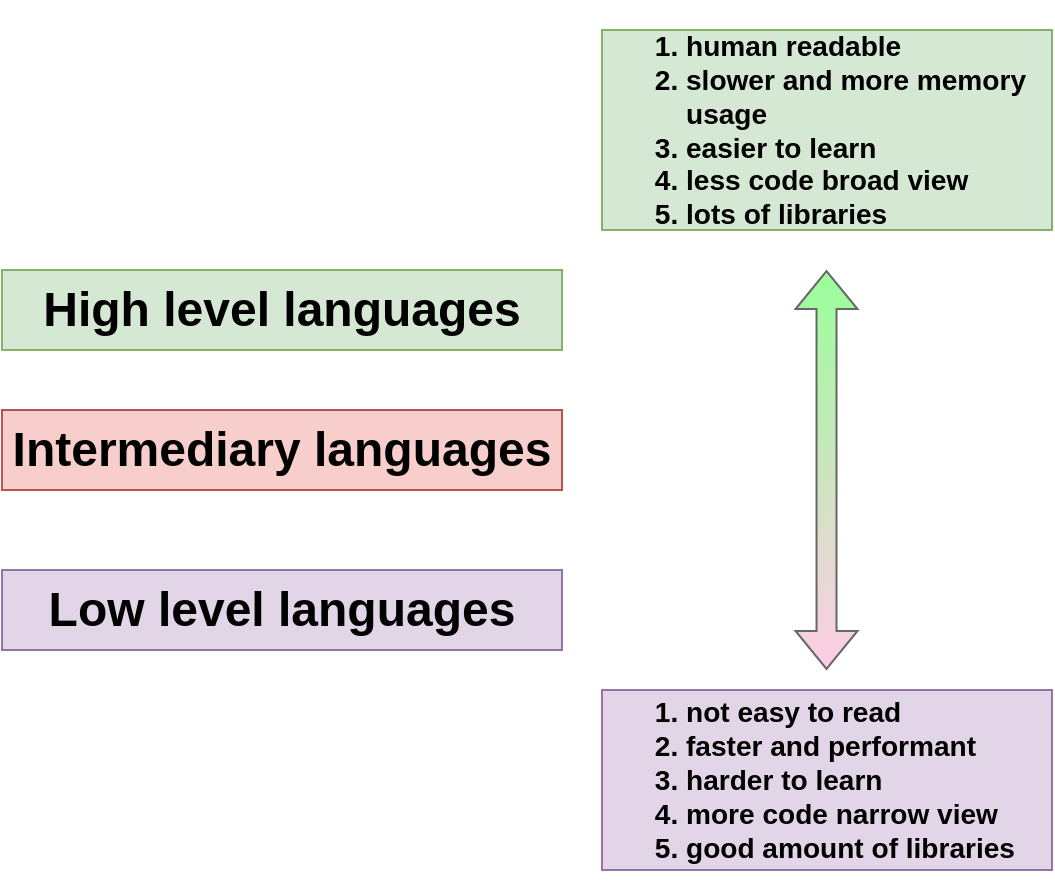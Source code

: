 <mxfile version="21.6.1" type="device">
  <diagram name="Page-1" id="rxz5G02rqbF4uBFmE-Gu">
    <mxGraphModel dx="523" dy="470" grid="1" gridSize="10" guides="1" tooltips="1" connect="1" arrows="1" fold="1" page="1" pageScale="1" pageWidth="850" pageHeight="1100" math="0" shadow="0">
      <root>
        <mxCell id="0" />
        <mxCell id="1" parent="0" />
        <mxCell id="I1CZPEyMBiO0fx2vizw2-1" value="&lt;h1&gt;High level languages&lt;/h1&gt;" style="rounded=0;whiteSpace=wrap;html=1;fillColor=#d5e8d4;strokeColor=#82b366;" vertex="1" parent="1">
          <mxGeometry x="200" y="200" width="280" height="40" as="geometry" />
        </mxCell>
        <mxCell id="I1CZPEyMBiO0fx2vizw2-2" value="&lt;h1&gt;Intermediary languages&lt;/h1&gt;" style="rounded=0;whiteSpace=wrap;html=1;fillColor=#f8cecc;strokeColor=#b85450;" vertex="1" parent="1">
          <mxGeometry x="200" y="270" width="280" height="40" as="geometry" />
        </mxCell>
        <mxCell id="I1CZPEyMBiO0fx2vizw2-3" value="&lt;h1&gt;Low level languages&lt;/h1&gt;" style="rounded=0;whiteSpace=wrap;html=1;fillColor=#e1d5e7;strokeColor=#9673a6;" vertex="1" parent="1">
          <mxGeometry x="200" y="350" width="280" height="40" as="geometry" />
        </mxCell>
        <mxCell id="I1CZPEyMBiO0fx2vizw2-4" value="" style="shape=flexArrow;endArrow=classic;startArrow=classic;html=1;rounded=0;fillColor=#99FF99;strokeColor=#666666;gradientColor=#FFCCE6;" edge="1" parent="1">
          <mxGeometry width="100" height="100" relative="1" as="geometry">
            <mxPoint x="612.26" y="400" as="sourcePoint" />
            <mxPoint x="612.26" y="200" as="targetPoint" />
          </mxGeometry>
        </mxCell>
        <mxCell id="I1CZPEyMBiO0fx2vizw2-5" value="&lt;h3&gt;&lt;ol&gt;&lt;li style=&quot;&quot;&gt;human readable&lt;/li&gt;&lt;li&gt;slower and more memory usage&lt;/li&gt;&lt;li&gt;easier to learn&lt;/li&gt;&lt;li&gt;less code broad view&lt;/li&gt;&lt;li&gt;lots of libraries&lt;/li&gt;&lt;/ol&gt;&lt;/h3&gt;" style="rounded=0;whiteSpace=wrap;html=1;fillColor=#d5e8d4;strokeColor=#82b366;align=left;" vertex="1" parent="1">
          <mxGeometry x="500" y="80" width="225" height="100" as="geometry" />
        </mxCell>
        <mxCell id="I1CZPEyMBiO0fx2vizw2-7" value="&lt;h3&gt;&lt;ol&gt;&lt;li style=&quot;&quot;&gt;not easy to read&lt;/li&gt;&lt;li&gt;faster and performant&lt;/li&gt;&lt;li&gt;harder to learn&lt;/li&gt;&lt;li&gt;more code narrow view&lt;/li&gt;&lt;li&gt;good amount of libraries&lt;/li&gt;&lt;/ol&gt;&lt;/h3&gt;" style="rounded=0;whiteSpace=wrap;html=1;fillColor=#e1d5e7;strokeColor=#9673a6;align=left;" vertex="1" parent="1">
          <mxGeometry x="500" y="410" width="225" height="90" as="geometry" />
        </mxCell>
      </root>
    </mxGraphModel>
  </diagram>
</mxfile>
